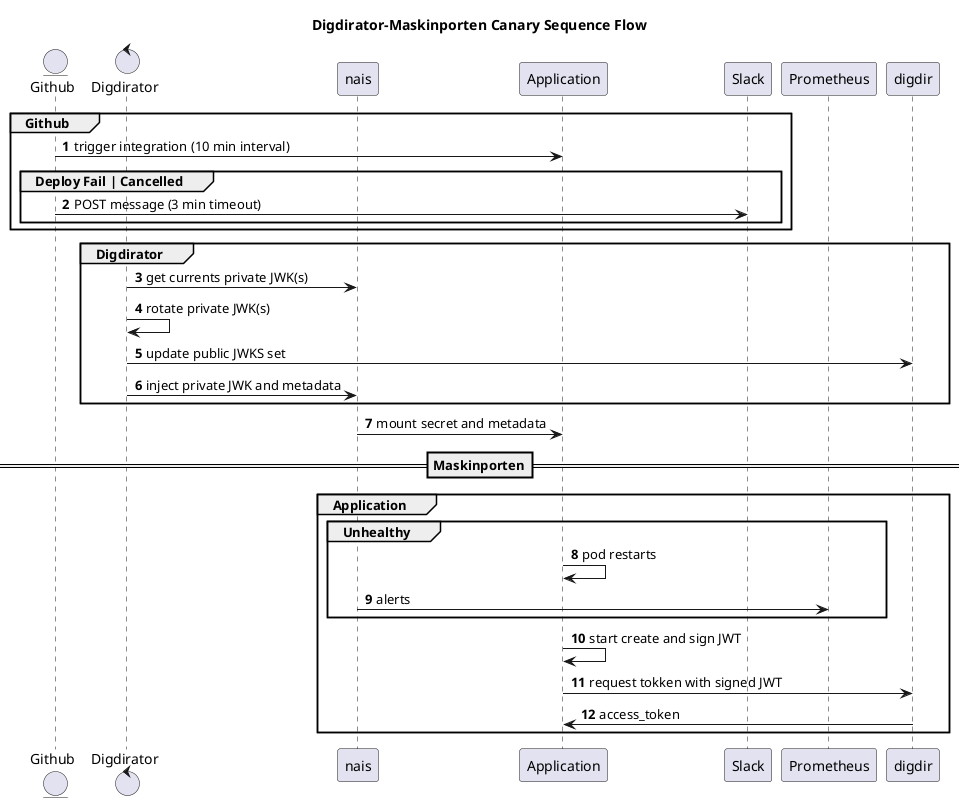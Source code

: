 @startuml component
title Digdirator-Maskinporten Canary Sequence Flow
skinparam maxMessageSize 300
autonumber

entity github as "Github"
control digdirator as "Digdirator"
participant nais as "nais"
participant application as "Application"
participant slack as "Slack"
participant prom as "Prometheus"

group Github
github -> application: trigger integration (10 min interval)
    group Deploy Fail | Cancelled
    github -> slack: POST message (3 min timeout)
    end
end

group Digdirator
    digdirator -> nais: get currents private JWK(s)
    digdirator -> digdirator: rotate private JWK(s)
    digdirator -> digdir: update public JWKS set
    digdirator -> nais: inject private JWK and metadata
end

nais -> application: mount secret and metadata

==Maskinporten==
group Application
    group Unhealthy
        application -> application: pod restarts
        nais -> prom: alerts
    end
    application -> application: start create and sign JWT
    application -> digdir: request tokken with signed JWT
    digdir -> application: access_token
end

@enduml
